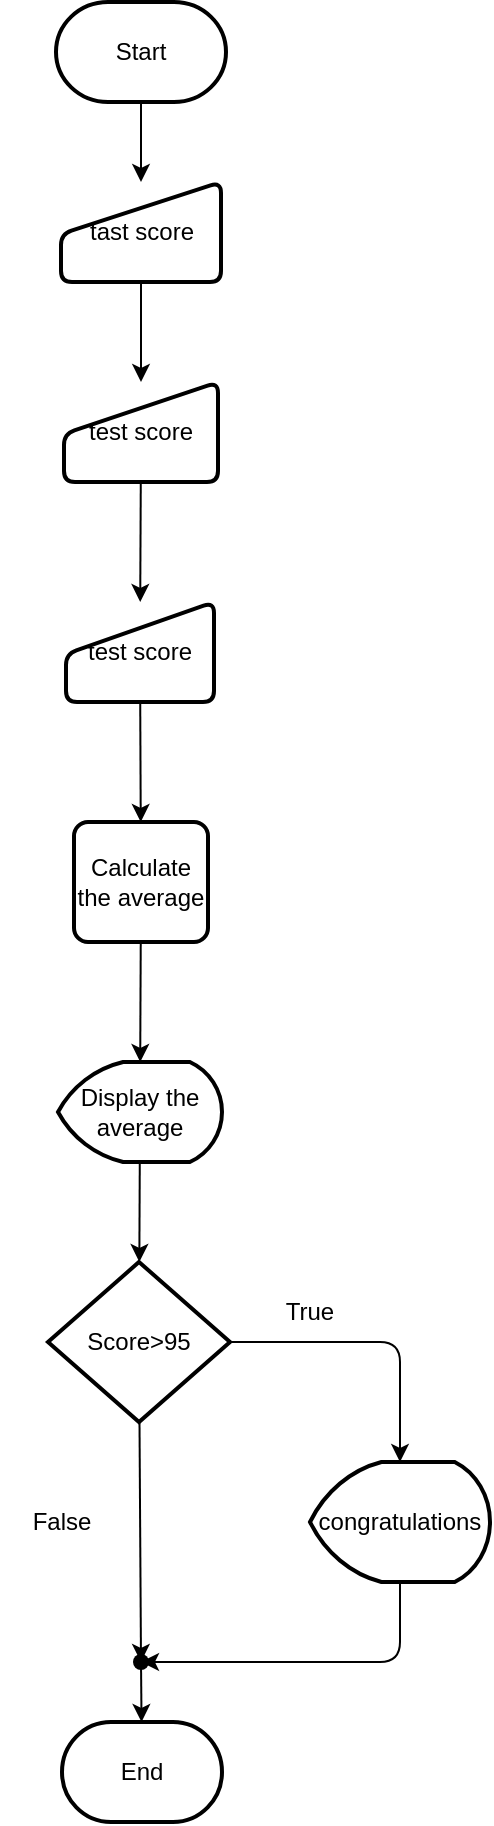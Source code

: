 <mxfile>
    <diagram id="qZfmUlGE3ky9lNsZ5GdU" name="Page-1">
        <mxGraphModel dx="440" dy="703" grid="1" gridSize="10" guides="1" tooltips="1" connect="1" arrows="1" fold="1" page="1" pageScale="1" pageWidth="850" pageHeight="1100" math="0" shadow="0">
            <root>
                <mxCell id="0"/>
                <mxCell id="1" parent="0"/>
                <mxCell id="12" value="" style="edgeStyle=none;html=1;" edge="1" parent="1" source="2" target="3">
                    <mxGeometry relative="1" as="geometry"/>
                </mxCell>
                <mxCell id="2" value="Start" style="strokeWidth=2;html=1;shape=mxgraph.flowchart.terminator;whiteSpace=wrap;" vertex="1" parent="1">
                    <mxGeometry x="383" y="40" width="85" height="50" as="geometry"/>
                </mxCell>
                <mxCell id="13" value="" style="edgeStyle=none;html=1;" edge="1" parent="1" source="3" target="4">
                    <mxGeometry relative="1" as="geometry"/>
                </mxCell>
                <mxCell id="3" value="tast score" style="html=1;strokeWidth=2;shape=manualInput;whiteSpace=wrap;rounded=1;size=26;arcSize=11;" vertex="1" parent="1">
                    <mxGeometry x="385.5" y="130" width="80" height="50" as="geometry"/>
                </mxCell>
                <mxCell id="14" value="" style="edgeStyle=none;html=1;" edge="1" parent="1" source="4" target="5">
                    <mxGeometry relative="1" as="geometry"/>
                </mxCell>
                <mxCell id="4" value="test score" style="html=1;strokeWidth=2;shape=manualInput;whiteSpace=wrap;rounded=1;size=26;arcSize=11;" vertex="1" parent="1">
                    <mxGeometry x="387" y="230" width="77" height="50" as="geometry"/>
                </mxCell>
                <mxCell id="15" value="" style="edgeStyle=none;html=1;" edge="1" parent="1" source="5" target="6">
                    <mxGeometry relative="1" as="geometry"/>
                </mxCell>
                <mxCell id="5" value="test score" style="html=1;strokeWidth=2;shape=manualInput;whiteSpace=wrap;rounded=1;size=26;arcSize=11;" vertex="1" parent="1">
                    <mxGeometry x="388" y="340" width="74" height="50" as="geometry"/>
                </mxCell>
                <mxCell id="16" value="" style="edgeStyle=none;html=1;" edge="1" parent="1" source="6" target="7">
                    <mxGeometry relative="1" as="geometry"/>
                </mxCell>
                <mxCell id="6" value="Calculate the average" style="rounded=1;whiteSpace=wrap;html=1;absoluteArcSize=1;arcSize=14;strokeWidth=2;" vertex="1" parent="1">
                    <mxGeometry x="392" y="450" width="67" height="60" as="geometry"/>
                </mxCell>
                <mxCell id="17" value="" style="edgeStyle=none;html=1;" edge="1" parent="1" source="7" target="8">
                    <mxGeometry relative="1" as="geometry"/>
                </mxCell>
                <mxCell id="7" value="Display the average" style="strokeWidth=2;html=1;shape=mxgraph.flowchart.display;whiteSpace=wrap;" vertex="1" parent="1">
                    <mxGeometry x="384" y="570" width="82" height="50" as="geometry"/>
                </mxCell>
                <mxCell id="24" value="" style="edgeStyle=none;html=1;" edge="1" parent="1" source="8" target="20">
                    <mxGeometry relative="1" as="geometry"/>
                </mxCell>
                <mxCell id="32" style="edgeStyle=none;html=1;entryX=0.5;entryY=0;entryDx=0;entryDy=0;entryPerimeter=0;" edge="1" parent="1" source="8" target="10">
                    <mxGeometry relative="1" as="geometry">
                        <Array as="points">
                            <mxPoint x="555" y="710"/>
                        </Array>
                    </mxGeometry>
                </mxCell>
                <mxCell id="8" value="Score&amp;gt;95" style="strokeWidth=2;html=1;shape=mxgraph.flowchart.decision;whiteSpace=wrap;" vertex="1" parent="1">
                    <mxGeometry x="379" y="670" width="91" height="80" as="geometry"/>
                </mxCell>
                <mxCell id="21" value="" style="edgeStyle=none;html=1;" edge="1" parent="1" source="10" target="20">
                    <mxGeometry relative="1" as="geometry">
                        <Array as="points">
                            <mxPoint x="555" y="870"/>
                        </Array>
                    </mxGeometry>
                </mxCell>
                <mxCell id="10" value="congratulations" style="strokeWidth=2;html=1;shape=mxgraph.flowchart.display;whiteSpace=wrap;" vertex="1" parent="1">
                    <mxGeometry x="510" y="770" width="90" height="60" as="geometry"/>
                </mxCell>
                <mxCell id="11" value="End" style="strokeWidth=2;html=1;shape=mxgraph.flowchart.terminator;whiteSpace=wrap;" vertex="1" parent="1">
                    <mxGeometry x="386" y="900" width="80" height="50" as="geometry"/>
                </mxCell>
                <mxCell id="23" value="" style="edgeStyle=none;html=1;" edge="1" parent="1" source="20" target="11">
                    <mxGeometry relative="1" as="geometry"/>
                </mxCell>
                <mxCell id="20" value="" style="shape=waypoint;sketch=0;size=6;pointerEvents=1;points=[];fillColor=default;resizable=0;rotatable=0;perimeter=centerPerimeter;snapToPoint=1;strokeWidth=2;" vertex="1" parent="1">
                    <mxGeometry x="415.5" y="860" width="20" height="20" as="geometry"/>
                </mxCell>
                <mxCell id="25" value="True" style="text;html=1;strokeColor=none;fillColor=none;align=center;verticalAlign=middle;whiteSpace=wrap;rounded=0;" vertex="1" parent="1">
                    <mxGeometry x="480" y="680" width="60" height="30" as="geometry"/>
                </mxCell>
                <mxCell id="29" value="False" style="text;html=1;strokeColor=none;fillColor=none;align=center;verticalAlign=middle;whiteSpace=wrap;rounded=0;" vertex="1" parent="1">
                    <mxGeometry x="355.5" y="785" width="60" height="30" as="geometry"/>
                </mxCell>
            </root>
        </mxGraphModel>
    </diagram>
</mxfile>